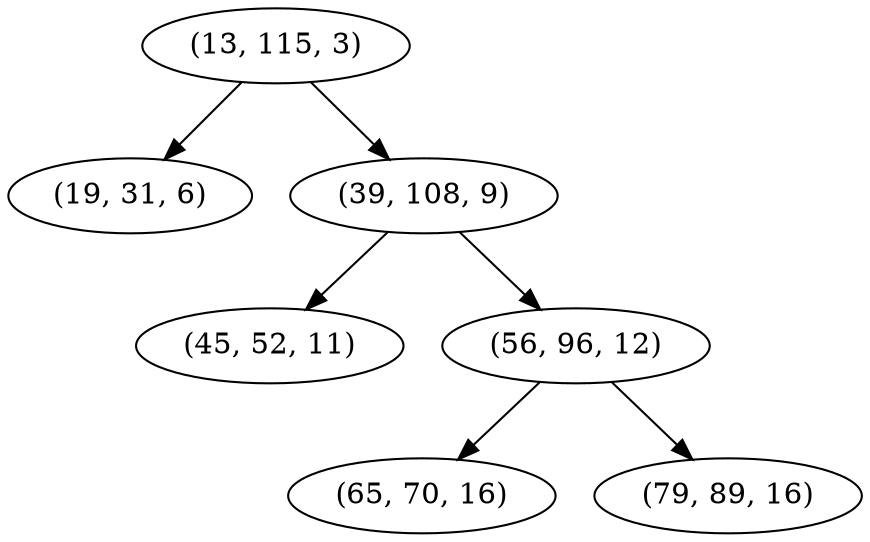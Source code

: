 digraph tree {
    "(13, 115, 3)";
    "(19, 31, 6)";
    "(39, 108, 9)";
    "(45, 52, 11)";
    "(56, 96, 12)";
    "(65, 70, 16)";
    "(79, 89, 16)";
    "(13, 115, 3)" -> "(19, 31, 6)";
    "(13, 115, 3)" -> "(39, 108, 9)";
    "(39, 108, 9)" -> "(45, 52, 11)";
    "(39, 108, 9)" -> "(56, 96, 12)";
    "(56, 96, 12)" -> "(65, 70, 16)";
    "(56, 96, 12)" -> "(79, 89, 16)";
}
